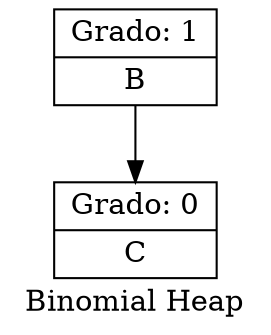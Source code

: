 digraph G {
label= "Binomial Heap";
node [shape = record];
B[label = "{ {Grado: 1} | <f1> B} "];
B -> C;
C[label = "{ {Grado: 0} | <f1> C} "];
}
